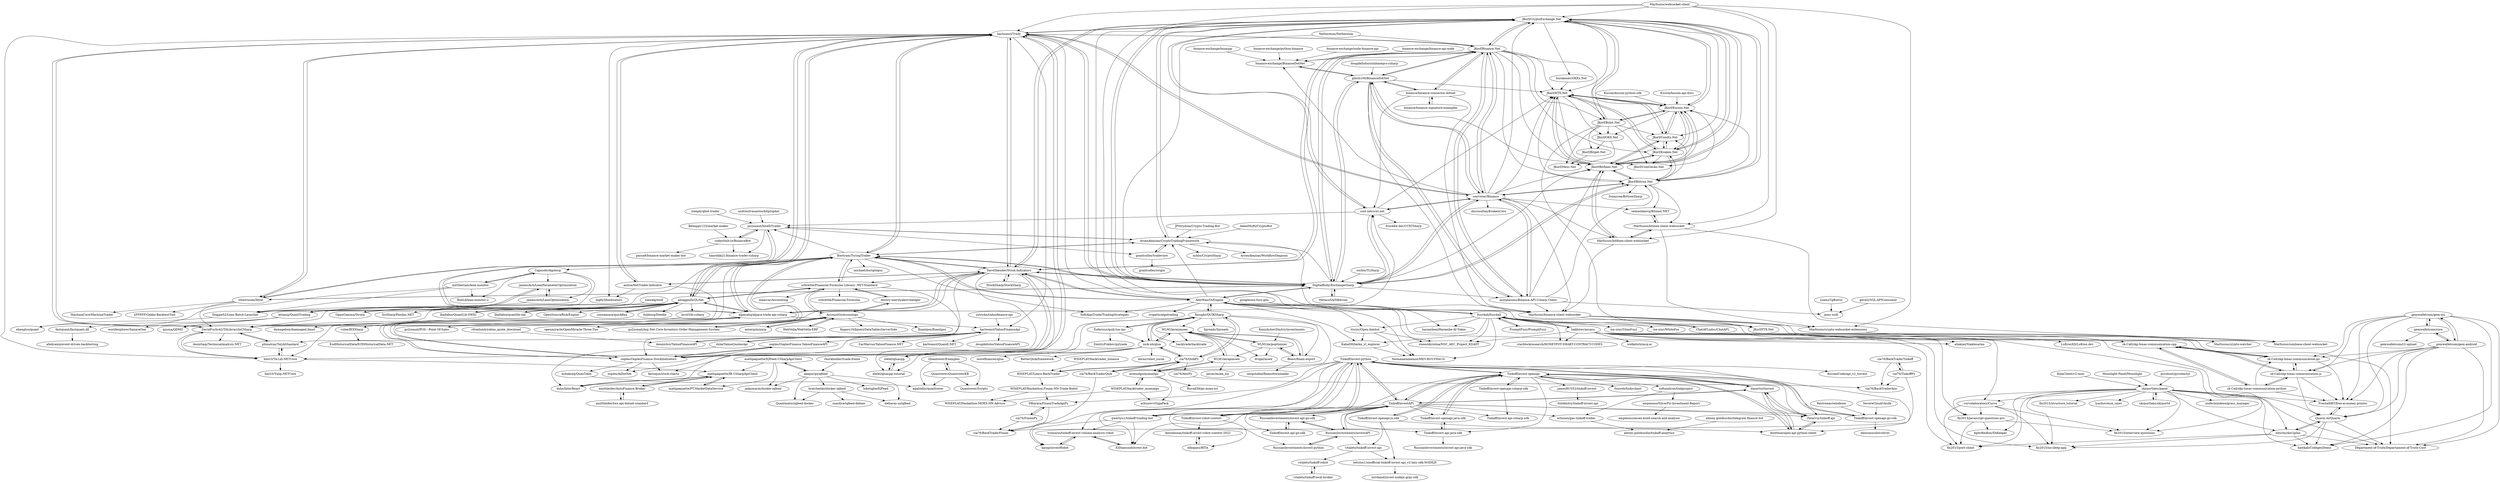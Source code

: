 digraph G {
"Marfusios/websocket-client" -> "JKorf/CryptoExchange.Net" ["e"=1]
"Marfusios/websocket-client" -> "Marfusios/bitfinex-client-websocket" ["e"=1]
"Marfusios/websocket-client" -> "Marfusios/bitmex-client-websocket" ["e"=1]
"Marfusios/websocket-client" -> "Marfusios/binance-client-websocket" ["e"=1]
"Marfusios/websocket-client" -> "karlwancl/Trady" ["e"=1]
"Marfusios/websocket-client" -> "Marfusios/crypto-websocket-extensions" ["e"=1]
"JKorf/Binance.Net" -> "JKorf/CryptoExchange.Net"
"JKorf/Binance.Net" -> "DaveSkender/Stock.Indicators"
"JKorf/Binance.Net" -> "binance/binance-connector-dotnet"
"JKorf/Binance.Net" -> "sonvister/Binance"
"JKorf/Binance.Net" -> "DigitalRuby/ExchangeSharp"
"JKorf/Binance.Net" -> "glitch100/BinanceDotNet"
"JKorf/Binance.Net" -> "JKorf/Bybit.Net"
"JKorf/Binance.Net" -> "morpheums/Binance.API.Csharp.Client"
"JKorf/Binance.Net" -> "JKorf/Kucoin.Net"
"JKorf/Binance.Net" -> "karlwancl/Trady"
"JKorf/Binance.Net" -> "JKorf/Bittrex.Net"
"JKorf/Binance.Net" -> "JKorf/Bitfinex.Net"
"JKorf/Binance.Net" -> "JKorf/HTX.Net"
"JKorf/Binance.Net" -> "JKorf/Kraken.Net"
"JKorf/Binance.Net" -> "binance-exchange/BinanceDotNet"
"Kucoin/kucoin-api-docs" -> "JKorf/Kucoin.Net" ["e"=1]
"JPStrydom/Crypto-Trading-Bot" -> "ArsenAbazian/CryptoTradingFramework" ["e"=1]
"morpheums/Binance.API.Csharp.Client" -> "sonvister/Binance"
"morpheums/Binance.API.Csharp.Client" -> "glitch100/BinanceDotNet"
"morpheums/Binance.API.Csharp.Client" -> "jems-io/di"
"morpheums/Binance.API.Csharp.Client" -> "JKorf/Bittrex.Net"
"morpheums/Binance.API.Csharp.Client" -> "Marfusios/binance-client-websocket"
"morpheums/Binance.API.Csharp.Client" -> "JKorf/Binance.Net"
"morpheums/Binance.API.Csharp.Client" -> "JKorf/Bitfinex.Net"
"srbrettle/Financial-Formulas-Library-.NET-Standard" -> "srbrettle/Financial-Formulas"
"srbrettle/Financial-Formulas-Library-.NET-Standard" -> "dmitry-merzlyakov/nledger"
"srbrettle/Financial-Formulas-Library-.NET-Standard" -> "AccountGo/accountgo"
"srbrettle/Financial-Formulas-Library-.NET-Standard" -> "fbertram/TuringTrader"
"srbrettle/Financial-Formulas-Library-.NET-Standard" -> "amaggiulli/QLNet"
"srbrettle/Financial-Formulas-Library-.NET-Standard" -> "ooples/OoplesFinance.StockIndicators"
"srbrettle/Financial-Formulas-Library-.NET-Standard" -> "inamvar/Accounting"
"binance-exchange/binacpp" -> "binance-exchange/BinanceDotNet" ["e"=1]
"binance-exchange/python-binance" -> "binance-exchange/BinanceDotNet" ["e"=1]
"alpacahq/alpaca-trade-api-csharp" -> "ooples/OoplesFinance.StockIndicators"
"alpacahq/alpaca-trade-api-csharp" -> "DavidFuchs42/TALibraryInCSharp"
"alpacahq/alpaca-trade-api-csharp" -> "DaveSkender/Stock.Indicators"
"alpacahq/alpaca-trade-api-csharp" -> "karlwancl/Trady"
"alpacahq/alpaca-trade-api-csharp" -> "karlwancl/YahooFinanceApi"
"alpacahq/alpaca-trade-api-csharp" -> "fbertram/TuringTrader"
"alpacahq/alpaca-trade-api-csharp" -> "vslee/IEXSharp"
"alpacahq/alpaca-trade-api-csharp" -> "ccxt-net/ccxt.net"
"alpacahq/alpaca-trade-api-csharp" -> "amaggiulli/QLNet"
"go2ismail/Asp.Net-Core-Inventory-Order-Management-System" -> "AccountGo/accountgo" ["e"=1]
"Quantower/Examples" -> "Quantower/QuantowerKB"
"Quantower/Examples" -> "agalindoc/quantower"
"Quantower/Examples" -> "Quantower/Scripts"
"dmitry-merzlyakov/nledger" -> "srbrettle/Financial-Formulas-Library-.NET-Standard"
"dmitry-merzlyakov/nledger" -> "AccountGo/accountgo"
"MetacoSA/NBitcoin" -> "DigitalRuby/ExchangeSharp" ["e"=1]
"binance-exchange/node-binance-api" -> "binance-exchange/BinanceDotNet" ["e"=1]
"amaggiulli/QLNet" -> "lballabio/QuantLib-SWIG" ["e"=1]
"amaggiulli/QLNet" -> "letianzj/QuantTrading"
"amaggiulli/QLNet" -> "karlwancl/Trady"
"amaggiulli/QLNet" -> "srbrettle/Financial-Formulas-Library-.NET-Standard"
"amaggiulli/QLNet" -> "fbertram/TuringTrader"
"amaggiulli/QLNet" -> "DavidFuchs42/TALibraryInCSharp"
"amaggiulli/QLNet" -> "lballabio/quantlib-old" ["e"=1]
"amaggiulli/QLNet" -> "krs43/ib-csharp"
"amaggiulli/QLNet" -> "OpenSourceRisk/Engine" ["e"=1]
"amaggiulli/QLNet" -> "connamara/quickfixn" ["e"=1]
"amaggiulli/QLNet" -> "alpacahq/alpaca-trade-api-csharp"
"amaggiulli/QLNet" -> "qusma/QDMS"
"amaggiulli/QLNet" -> "fslaborg/Deedle" ["e"=1]
"amaggiulli/QLNet" -> "OpenGamma/Strata" ["e"=1]
"amaggiulli/QLNet" -> "SciSharp/Pandas.NET" ["e"=1]
"grantcolley/tradeview" -> "ArsenAbazian/CryptoTradingFramework"
"grantcolley/tradeview" -> "grantcolley/origin"
"KonishchevDmitry/investments" -> "WLM1ke/poptimizer" ["e"=1]
"connamara/quickfixn" -> "amaggiulli/QLNet" ["e"=1]
"geral2/SQL-APIConsumer" -> "jems-io/di"
"Marfusios/binance-client-websocket" -> "Marfusios/crypto-websocket-extensions"
"Marfusios/binance-client-websocket" -> "Marfusios/crypto-watcher"
"Marfusios/binance-client-websocket" -> "Marfusios/coinbase-client-websocket"
"Marfusios/binance-client-websocket" -> "JKorf/FTX.Net"
"phmatray/TaLibStandard" -> "DavidFuchs42/TALibraryInCSharp"
"phmatray/TaLibStandard" -> "hmG3/TA-Lib.NETCore"
"andresilvasantos/bitprophet" -> "jazzonaut/IntelliTrader" ["e"=1]
"DigitalRuby/ExchangeSharp" -> "JKorf/CryptoExchange.Net"
"DigitalRuby/ExchangeSharp" -> "karlwancl/Trady"
"DigitalRuby/ExchangeSharp" -> "ccxt-net/ccxt.net"
"DigitalRuby/ExchangeSharp" -> "JKorf/Bittrex.Net"
"DigitalRuby/ExchangeSharp" -> "sonvister/Binance"
"DigitalRuby/ExchangeSharp" -> "JKorf/Binance.Net"
"DigitalRuby/ExchangeSharp" -> "sthewissen/Mynt"
"DigitalRuby/ExchangeSharp" -> "DaveSkender/Stock.Indicators"
"DigitalRuby/ExchangeSharp" -> "glitch100/BinanceDotNet"
"DigitalRuby/ExchangeSharp" -> "AlexWan/OsEngine"
"DigitalRuby/ExchangeSharp" -> "ArsenAbazian/CryptoTradingFramework"
"DigitalRuby/ExchangeSharp" -> "fbertram/TuringTrader"
"DigitalRuby/ExchangeSharp" -> "morpheums/Binance.API.Csharp.Client"
"DigitalRuby/ExchangeSharp" -> "JKorf/Bitfinex.Net"
"DigitalRuby/ExchangeSharp" -> "MetacoSA/NBitcoin" ["e"=1]
"mixerp/mixerp" -> "AccountGo/accountgo" ["e"=1]
"jameschch/LeanParameterOptimization" -> "jameschch/LeanOptimization"
"jameschch/LeanParameterOptimization" -> "Doggie52/Lean-Batch-Launcher"
"lballabio/quantlib-old" -> "amaggiulli/QLNet" ["e"=1]
"dougdellolio/coinbasepro-csharp" -> "glitch100/BinanceDotNet" ["e"=1]
"fbertram/TuringTrader" -> "DaveSkender/Stock.Indicators"
"fbertram/TuringTrader" -> "ArsenAbazian/CryptoTradingFramework"
"fbertram/TuringTrader" -> "karlwancl/Trady"
"fbertram/TuringTrader" -> "AlexWan/OsEngine"
"fbertram/TuringTrader" -> "ooples/OoplesFinance.StockIndicators"
"fbertram/TuringTrader" -> "Capnode/Algoloop"
"fbertram/TuringTrader" -> "alpacahq/alpaca-trade-api-csharp"
"fbertram/TuringTrader" -> "srbrettle/Financial-Formulas-Library-.NET-Standard"
"fbertram/TuringTrader" -> "jazzonaut/IntelliTrader"
"fbertram/TuringTrader" -> "amaggiulli/QLNet"
"fbertram/TuringTrader" -> "SoftAlgoTrade/TradingStrategies"
"fbertram/TuringTrader" -> "DigitalRuby/ExchangeSharp"
"fbertram/TuringTrader" -> "hmG3/TA-Lib.NETCore"
"fbertram/TuringTrader" -> "letianzj/QuantTrading"
"fbertram/TuringTrader" -> "michaelchu/optopsy" ["e"=1]
"jazzonaut/IntelliTrader" -> "codez0mb1e/BinanceBot"
"jazzonaut/IntelliTrader" -> "ArsenAbazian/CryptoTradingFramework"
"jazzonaut/IntelliTrader" -> "sthewissen/Mynt"
"jazzonaut/IntelliTrader" -> "grantcolley/tradeview"
"jazzonaut/IntelliTrader" -> "haardikk21/binance-trader-csharp"
"WLM1ke/aiomoex" -> "WLM1ke/apimoex"
"WLM1ke/aiomoex" -> "WLM1ke/poptimizer"
"WLM1ke/aiomoex" -> "hacktrade/hacktrade"
"WLM1ke/aiomoex" -> "dvigal/moex"
"WLM1ke/aiomoex" -> "nick-nh/qlua"
"WLM1ke/aiomoex" -> "ffeast/finam-export"
"glitch100/BinanceDotNet" -> "sonvister/Binance"
"glitch100/BinanceDotNet" -> "morpheums/Binance.API.Csharp.Client"
"glitch100/BinanceDotNet" -> "Marfusios/binance-client-websocket"
"glitch100/BinanceDotNet" -> "binance-exchange/BinanceDotNet"
"glitch100/BinanceDotNet" -> "binance/binance-connector-dotnet"
"glitch100/BinanceDotNet" -> "JKorf/Binance.Net"
"glitch100/BinanceDotNet" -> "JKorf/Bitfinex.Net"
"glitch100/BinanceDotNet" -> "DigitalRuby/ExchangeSharp"
"glitch100/BinanceDotNet" -> "JKorf/HTX.Net"
"codez0mb1e/BinanceBot" -> "passa9/binance-market-maker-bot"
"codez0mb1e/BinanceBot" -> "jazzonaut/IntelliTrader"
"codez0mb1e/BinanceBot" -> "haardikk21/binance-trader-csharp"
"JKorf/Bitfinex.Net" -> "JKorf/HTX.Net"
"JKorf/Bitfinex.Net" -> "JKorf/Bittrex.Net"
"JKorf/Bitfinex.Net" -> "JKorf/CoinEx.Net"
"JKorf/Bitfinex.Net" -> "JKorf/Kraken.Net"
"JKorf/Bitfinex.Net" -> "Marfusios/bitfinex-client-websocket"
"JKorf/Bitfinex.Net" -> "JKorf/Kucoin.Net"
"JKorf/Bitfinex.Net" -> "JKorf/CryptoExchange.Net"
"sthewissen/Mynt" -> "jazzonaut/IntelliTrader"
"sthewissen/Mynt" -> "MachinaCore/MachinaTrader"
"sthewissen/Mynt" -> "karlwancl/Trady"
"sthewissen/Mynt" -> "DigitalRuby/ExchangeSharp"
"sthewissen/Mynt" -> "DavidFuchs42/TALibraryInCSharp"
"sthewissen/Mynt" -> "xFFFFF/Gekko-BacktestTool" ["e"=1]
"Quantower/QuantowerKB" -> "Quantower/Examples"
"Quantower/QuantowerKB" -> "agalindoc/quantower"
"Quantower/QuantowerKB" -> "Quantower/Scripts"
"binance-exchange/binance-api-node" -> "binance-exchange/BinanceDotNet" ["e"=1]
"WLM1ke/poptimizer" -> "WLM1ke/aiomoex"
"WLM1ke/poptimizer" -> "dvigal/moex"
"WLM1ke/poptimizer" -> "ffeast/finam-export"
"WLM1ke/poptimizer" -> "WLM1ke/apimoex"
"mathpaquette/IQFeed.CSharpApiClient" -> "akapur/pyiqfeed"
"mathpaquette/IQFeed.CSharpApiClient" -> "mathpaquette/PT.MarketDataService"
"mathpaquette/IQFeed.CSharpApiClient" -> "mathpaquette/IB.CSharpApiClient"
"mathpaquette/IQFeed.CSharpApiClient" -> "jaikumarm/docker-iqfeed"
"Doggie52/Lean-Batch-Launcher" -> "ebengtso/quant"
"Doggie52/Lean-Batch-Launcher" -> "jameschch/LeanParameterOptimization"
"mathpaquette/IB.CSharpApiClient" -> "mathpaquette/PT.MarketDataService"
"mathpaquette/IB.CSharpApiClient" -> "dshe/InterReact"
"mathpaquette/IB.CSharpApiClient" -> "amittleider/AutoFinance.Broker"
"JKorf/Bittrex.Net" -> "JKorf/Bitfinex.Net"
"JKorf/Bittrex.Net" -> "JKorf/HTX.Net"
"JKorf/Bittrex.Net" -> "JKorf/CoinEx.Net"
"JKorf/Bittrex.Net" -> "JKorf/Kraken.Net"
"JKorf/Bittrex.Net" -> "Domysee/BittrexSharp"
"JKorf/Bittrex.Net" -> "semashkinvg/Bitmex.NET"
"JKorf/Bittrex.Net" -> "JKorf/Kucoin.Net"
"JKorf/Bittrex.Net" -> "JKorf/CryptoExchange.Net"
"JKorf/Bittrex.Net" -> "Marfusios/bitmex-client-websocket"
"JKorf/Bittrex.Net" -> "sonvister/Binance"
"JKorf/Bittrex.Net" -> "DigitalRuby/ExchangeSharp"
"mathpaquette/PT.MarketDataService" -> "mathpaquette/IB.CSharpApiClient"
"Enfernuz/quik-lua-rpc" -> "finsight/QUIKSharp"
"Enfernuz/quik-lua-rpc" -> "nick-nh/qlua"
"Enfernuz/quik-lua-rpc" -> "DmitryPukhov/pytrade"
"JKorf/CryptoExchange.Net" -> "JKorf/Binance.Net"
"JKorf/CryptoExchange.Net" -> "JKorf/Kucoin.Net"
"JKorf/CryptoExchange.Net" -> "JKorf/Kraken.Net"
"JKorf/CryptoExchange.Net" -> "JKorf/Bitfinex.Net"
"JKorf/CryptoExchange.Net" -> "JKorf/Bybit.Net"
"JKorf/CryptoExchange.Net" -> "JKorf/HTX.Net"
"JKorf/CryptoExchange.Net" -> "DigitalRuby/ExchangeSharp"
"JKorf/CryptoExchange.Net" -> "JKorf/CoinEx.Net"
"JKorf/CryptoExchange.Net" -> "ccxt-net/ccxt.net"
"JKorf/CryptoExchange.Net" -> "JKorf/Bittrex.Net"
"JKorf/CryptoExchange.Net" -> "DaveSkender/Stock.Indicators"
"JKorf/CryptoExchange.Net" -> "ArsenAbazian/CryptoTradingFramework"
"JKorf/CryptoExchange.Net" -> "burakoner/OKEx.Net"
"JKorf/CryptoExchange.Net" -> "JKorf/FTX.Net"
"JKorf/CryptoExchange.Net" -> "karlwancl/Trady"
"sonvister/Binance" -> "glitch100/BinanceDotNet"
"sonvister/Binance" -> "morpheums/Binance.API.Csharp.Client"
"sonvister/Binance" -> "JKorf/Bittrex.Net"
"sonvister/Binance" -> "DigitalRuby/ExchangeSharp"
"sonvister/Binance" -> "JKorf/Binance.Net"
"sonvister/Binance" -> "Marfusios/binance-client-websocket"
"sonvister/Binance" -> "ccxt-net/ccxt.net"
"sonvister/Binance" -> "discosultan/KrakenCore"
"sonvister/Binance" -> "karlwancl/Trady"
"sonvister/Binance" -> "Marfusios/bitfinex-client-websocket"
"sonvister/Binance" -> "semashkinvg/Bitmex.NET"
"sonvister/Binance" -> "JKorf/CryptoExchange.Net"
"sonvister/Binance" -> "binance-exchange/BinanceDotNet"
"sonvister/Binance" -> "JKorf/Bitfinex.Net"
"sonvister/Binance" -> "JKorf/HTX.Net"
"SevereCloud/vksdk" -> "Tinkoff/invest-openapi-go-sdk" ["e"=1]
"JKorf/CoinEx.Net" -> "JKorf/HTX.Net"
"JKorf/CoinEx.Net" -> "JKorf/Kucoin.Net"
"JKorf/CoinEx.Net" -> "JKorf/Bitfinex.Net"
"JKorf/CoinEx.Net" -> "JKorf/Kraken.Net"
"JKorf/HTX.Net" -> "JKorf/CoinEx.Net"
"JKorf/HTX.Net" -> "JKorf/Bitfinex.Net"
"JKorf/HTX.Net" -> "JKorf/Kucoin.Net"
"JKorf/HTX.Net" -> "JKorf/Kraken.Net"
"JKorf/HTX.Net" -> "JKorf/CoinGecko.Net"
"JKorf/HTX.Net" -> "JKorf/OKX.Net"
"JKorf/Kucoin.Net" -> "JKorf/CoinEx.Net"
"JKorf/Kucoin.Net" -> "JKorf/HTX.Net"
"JKorf/Kucoin.Net" -> "JKorf/Kraken.Net"
"JKorf/Kucoin.Net" -> "JKorf/Bitfinex.Net"
"JKorf/Kucoin.Net" -> "JKorf/Bybit.Net"
"JKorf/Kucoin.Net" -> "JKorf/CryptoExchange.Net"
"JKorf/Kucoin.Net" -> "JKorf/CoinGecko.Net"
"JKorf/Kucoin.Net" -> "JKorf/OKX.Net"
"Capnode/Algoloop" -> "mirthestam/lean-monitor"
"Capnode/Algoloop" -> "BobLd/lean-monitor-2"
"Capnode/Algoloop" -> "Doggie52/Lean-Batch-Launcher"
"Capnode/Algoloop" -> "jameschch/LeanOptimization"
"Capnode/Algoloop" -> "jameschch/LeanParameterOptimization"
"Marfusios/bitfinex-client-websocket" -> "JKorf/Bitfinex.Net"
"Marfusios/bitfinex-client-websocket" -> "Marfusios/bitmex-client-websocket"
"Marfusios/bitfinex-client-websocket" -> "Marfusios/binance-client-websocket"
"krs43/ib-csharp" -> "damageboy/daemaged.ibnet"
"ccxt-net/ccxt.net" -> "Stock84-dev/CCXTSharp"
"ccxt-net/ccxt.net" -> "JKorf/CryptoExchange.Net"
"ccxt-net/ccxt.net" -> "DigitalRuby/ExchangeSharp"
"ccxt-net/ccxt.net" -> "jazzonaut/IntelliTrader"
"ccxt-net/ccxt.net" -> "JKorf/HTX.Net"
"ccxt-net/ccxt.net" -> "sonvister/Binance"
"dshe/InterReact" -> "mathpaquette/IB.CSharpApiClient"
"binance-exchange/BinanceDotNet" -> "glitch100/BinanceDotNet"
"Marfusios/crypto-websocket-extensions" -> "Marfusios/crypto-watcher"
"Marfusios/crypto-websocket-extensions" -> "Marfusios/coinbase-client-websocket"
"Marfusios/bitmex-client-websocket" -> "semashkinvg/Bitmex.NET"
"Marfusios/bitmex-client-websocket" -> "Marfusios/coinbase-client-websocket"
"Marfusios/bitmex-client-websocket" -> "Marfusios/crypto-websocket-extensions"
"Marfusios/bitmex-client-websocket" -> "Marfusios/bitfinex-client-websocket"
"semashkinvg/Bitmex.NET" -> "Marfusios/bitmex-client-websocket"
"amittleider/tws-api-dotnet-standard" -> "amittleider/AutoFinance.Broker"
"StockSharp/StockSharp" -> "DaveSkender/Stock.Indicators" ["e"=1]
"Tinkoff/invest-openapi-go-sdk" -> "Tinkoff/invest-openapi"
"Tinkoff/invest-openapi-go-sdk" -> "denismosolov/oliver"
"DaveSkender/Stock.Indicators" -> "karlwancl/Trady"
"DaveSkender/Stock.Indicators" -> "ooples/OoplesFinance.StockIndicators"
"DaveSkender/Stock.Indicators" -> "fbertram/TuringTrader"
"DaveSkender/Stock.Indicators" -> "facioquo/stock-charts"
"DaveSkender/Stock.Indicators" -> "JKorf/Binance.Net"
"DaveSkender/Stock.Indicators" -> "JKorf/CryptoExchange.Net"
"DaveSkender/Stock.Indicators" -> "anilca/NetTrader.Indicator"
"DaveSkender/Stock.Indicators" -> "alpacahq/alpaca-trade-api-csharp"
"DaveSkender/Stock.Indicators" -> "DigitalRuby/ExchangeSharp"
"DaveSkender/Stock.Indicators" -> "hmG3/TA-Lib.NETCore"
"DaveSkender/Stock.Indicators" -> "StockSharp/StockSharp" ["e"=1]
"DaveSkender/Stock.Indicators" -> "DavidFuchs42/TALibraryInCSharp"
"DaveSkender/Stock.Indicators" -> "AlexWan/OsEngine"
"DaveSkender/Stock.Indicators" -> "phmatray/TaLibStandard"
"DaveSkender/Stock.Indicators" -> "srbrettle/Financial-Formulas-Library-.NET-Standard"
"sstrickx/yahoofinance-api" -> "karlwancl/YahooFinanceApi" ["e"=1]
"OpenGamma/Strata" -> "amaggiulli/QLNet" ["e"=1]
"AccountGo/accountgo" -> "dmitry-merzlyakov/nledger"
"AccountGo/accountgo" -> "srbrettle/Financial-Formulas-Library-.NET-Standard"
"AccountGo/accountgo" -> "WebVella/WebVella-ERP" ["e"=1]
"AccountGo/accountgo" -> "go2ismail/Asp.Net-Core-Inventory-Order-Management-System" ["e"=1]
"AccountGo/accountgo" -> "mixerp/mixerp" ["e"=1]
"AccountGo/accountgo" -> "fingers10/JqueryDataTablesServerSide" ["e"=1]
"AccountGo/accountgo" -> "fluentpos/fluentpos" ["e"=1]
"AccountGo/accountgo" -> "go2ismail/POS---Point-Of-Sales" ["e"=1]
"AccountGo/accountgo" -> "openmiracle/OpenMiracle-Three-Tier"
"alexey-goloburdin/telegram-finance-bot" -> "alexey-goloburdin/tinkoff-analytics" ["e"=1]
"empenoso/SilverFir-Investment-Report" -> "empenoso/moex-bond-search-and-analysis"
"hmG3/TA-Lib.NETCore" -> "phmatray/TaLibStandard"
"hmG3/TA-Lib.NETCore" -> "DavidFuchs42/TALibraryInCSharp"
"hmG3/TA-Lib.NETCore" -> "hmG3/Tulip.NETCore"
"hmG3/TA-Lib.NETCore" -> "mathpaquette/IB.CSharpApiClient"
"erhosen/gas-tinkoff-trades" -> "alexey-goloburdin/tinkoff-analytics"
"Tinkoff/invest-openapi" -> "daxartio/tinvest"
"Tinkoff/invest-openapi" -> "Tinkoff/investAPI"
"Tinkoff/invest-openapi" -> "Awethon/open-api-python-client"
"Tinkoff/invest-openapi" -> "Tinkoff/invest-openapi-java-sdk"
"Tinkoff/invest-openapi" -> "Tinkoff/invest-openapi-csharp-sdk"
"Tinkoff/invest-openapi" -> "Tinkoff/invest-openapi-go-sdk"
"Tinkoff/invest-openapi" -> "Tinkoff/invest-openapi-js-sdk"
"Tinkoff/invest-openapi" -> "Fatal1ty/tinkoff-api"
"Tinkoff/invest-openapi" -> "Tinkoff/invest-robot-contest"
"Tinkoff/invest-openapi" -> "Tinkoff/invest-python"
"Tinkoff/invest-openapi" -> "jamesRUS52/tinkoff-invest"
"Tinkoff/invest-openapi" -> "foxweb/tinkyclient"
"Tinkoff/invest-openapi" -> "softandiron/tinkproject"
"Tinkoff/invest-openapi" -> "Tinkoff/invest-api-java-sdk"
"Awethon/open-api-python-client" -> "Fatal1ty/tinkoff-api"
"Awethon/open-api-python-client" -> "daxartio/tinvest"
"Awethon/open-api-python-client" -> "Tinkoff/invest-openapi"
"Tinkoff/invest-openapi-js-sdk" -> "Tinkoff/invest-openapi"
"Tinkoff/invest-openapi-js-sdk" -> "vitalets/tinkoff-invest-api"
"Tinkoff/invest-openapi-js-sdk" -> "betslus1/unofficial-tinkoff-invest-api_v2-lazy-sdk-NODEJS"
"Tinkoff/invest-openapi-js-sdk" -> "Awethon/open-api-python-client"
"daxartio/tinvest" -> "Awethon/open-api-python-client"
"daxartio/tinvest" -> "Fatal1ty/tinkoff-api"
"daxartio/tinvest" -> "Tinkoff/invest-openapi"
"daxartio/tinvest" -> "Tinkoff/invest-python"
"daxartio/tinvest" -> "Tinkoff/investAPI"
"amittleider/AutoFinance.Broker" -> "amittleider/tws-api-dotnet-standard"
"amittleider/AutoFinance.Broker" -> "mathpaquette/IB.CSharpApiClient"
"binance/binance-signature-examples" -> "binance/binance-connector-dotnet" ["e"=1]
"slawekj/wolf" -> "letianzj/QuantTrading" ["e"=1]
"Tinkoff/invest-openapi-java-sdk" -> "Tinkoff/invest-api-java-sdk"
"Tinkoff/invest-openapi-java-sdk" -> "Tinkoff/invest-openapi"
"Tinkoff/invest-openapi-csharp-sdk" -> "Tinkoff/invest-openapi"
"Tinkoff/invest-openapi-csharp-sdk" -> "Tinkoff/invest-api-csharp-sdk"
"Kucoin/kucoin-python-sdk" -> "JKorf/Kucoin.Net" ["e"=1]
"vslee/IEXSharp" -> "EodHistoricalData/EODHistoricalData.NET"
"Fatal1ty/tinkoff-api" -> "Awethon/open-api-python-client"
"Fatal1ty/tinkoff-api" -> "daxartio/tinvest"
"finsight/QUIKSharp" -> "nick-nh/qlua"
"finsight/QUIKSharp" -> "Enfernuz/quik-lua-rpc"
"finsight/QUIKSharp" -> "cia76/QuikPy"
"finsight/QUIKSharp" -> "hacktrade/hacktrade"
"finsight/QUIKSharp" -> "WLM1ke/aiomoex"
"finsight/QUIKSharp" -> "AlexWan/OsEngine"
"finsight/QUIKSharp" -> "cia76/BackTraderQuik"
"finsight/QUIKSharp" -> "elelel/qluacpp"
"finsight/QUIKSharp" -> "elelel/qluacpp-tutorial"
"finsight/QUIKSharp" -> "Spreads/Spreads" ["e"=1]
"finsight/QUIKSharp" -> "ffeast/finam-export"
"WLM1ke/apimoex" -> "WLM1ke/aiomoex"
"WLM1ke/apimoex" -> "pecec/moex_iss"
"WLM1ke/apimoex" -> "moexalgo/moexalgo"
"letianzj/QuantTrading" -> "fastquant/fastquant.dll"
"letianzj/QuantTrading" -> "qusma/QDMS"
"letianzj/QuantTrading" -> "worldexplorer/SquareOne"
"JKorf/Kraken.Net" -> "JKorf/Bitfinex.Net"
"JKorf/Kraken.Net" -> "JKorf/HTX.Net"
"JKorf/Kraken.Net" -> "JKorf/CoinEx.Net"
"JKorf/Kraken.Net" -> "JKorf/Kucoin.Net"
"JKorf/Kraken.Net" -> "JKorf/Bittrex.Net"
"JKorf/Kraken.Net" -> "JKorf/CoinGecko.Net"
"JKorf/Kraken.Net" -> "JKorf/CryptoExchange.Net"
"burakoner/OKEx.Net" -> "JKorf/HTX.Net"
"dshe/YahooQuotesApi" -> "karlwancl/YahooFinanceApi"
"dshe/YahooQuotesApi" -> "dshe/InterReact"
"bratchenko/docker-iqfeed" -> "Quantmatic/iqfeed-docker"
"bratchenko/docker-iqfeed" -> "macdice/iqfeed-debian"
"bratchenko/docker-iqfeed" -> "deltaray-io/iqfeed"
"jamesRUS52/tinkoff-invest" -> "dzhdmitry/tinkoff-invest-api"
"xsami/TgBotGo" -> "jems-io/di"
"WebVella/WebVella-ERP" -> "AccountGo/accountgo" ["e"=1]
"softandiron/tinkproject" -> "erhosen/gas-tinkoff-trades"
"softandiron/tinkproject" -> "empenoso/SilverFir-Investment-Report"
"cia76/QuikPy" -> "cia76/BackTraderQuik"
"cia76/QuikPy" -> "finsight/QUIKSharp"
"cia76/QuikPy" -> "WISEPLAT/Learn-BackTrader"
"cia76/QuikPy" -> "nick-nh/qlua"
"cia76/QuikPy" -> "moexalgo/moexalgo"
"cia76/QuikPy" -> "cia76/AlorPy"
"cia76/BackTraderQuik" -> "cia76/QuikPy"
"cia76/BackTraderQuik" -> "cia76/BackTraderFinam"
"mihakralj/QuanTAlib" -> "agalindoc/quantower"
"sochix/TLSharp" -> "DigitalRuby/ExchangeSharp" ["e"=1]
"binance/binance-connector-dotnet" -> "JKorf/Binance.Net"
"binance/binance-connector-dotnet" -> "glitch100/BinanceDotNet"
"binance/binance-connector-dotnet" -> "Marfusios/binance-client-websocket"
"binance/binance-connector-dotnet" -> "ccxt-net/ccxt.net"
"binance/binance-connector-dotnet" -> "binance/binance-signature-examples" ["e"=1]
"Tinkoff/investAPI" -> "Tinkoff/invest-python"
"Tinkoff/investAPI" -> "Tinkoff/invest-openapi"
"Tinkoff/investAPI" -> "Tinkoff/invest-api-java-sdk"
"Tinkoff/investAPI" -> "RussianInvestments/investAPI"
"Tinkoff/investAPI" -> "Tinkoff/invest-robot-contest"
"Tinkoff/investAPI" -> "Tinkoff/invest-api-csharp-sdk"
"Tinkoff/investAPI" -> "Tinkoff/invest-api-go-sdk"
"Tinkoff/investAPI" -> "daxartio/tinvest"
"Tinkoff/investAPI" -> "Tinkoff/invest-openapi-java-sdk"
"Tinkoff/investAPI" -> "Fatal1ty/tinkoff-api"
"Tinkoff/investAPI" -> "EIDiamond/invest-bot"
"Tinkoff/investAPI" -> "RussianInvestments/invest-api-go-sdk"
"Tinkoff/investAPI" -> "qwertyo1/tinkoff-trading-bot"
"Tinkoff/investAPI" -> "Tinkoff/invest-openapi-go-sdk"
"Tinkoff/investAPI" -> "erhosen/gas-tinkoff-trades"
"ooples/OoplesFinance.StockIndicators" -> "DaveSkender/Stock.Indicators"
"ooples/OoplesFinance.StockIndicators" -> "ooples/OoplesFinance.YahooFinanceAPI"
"ooples/OoplesFinance.StockIndicators" -> "ooples/AiDotNet"
"ooples/OoplesFinance.StockIndicators" -> "alpacahq/alpaca-trade-api-csharp"
"ooples/OoplesFinance.StockIndicators" -> "fbertram/TuringTrader"
"ooples/OoplesFinance.StockIndicators" -> "karlwancl/Trady"
"ooples/OoplesFinance.StockIndicators" -> "mihakralj/QuanTAlib"
"ooples/OoplesFinance.StockIndicators" -> "facioquo/stock-charts"
"Nethereum/Nethereum" -> "DigitalRuby/ExchangeSharp" ["e"=1]
"Nethereum/Nethereum" -> "JKorf/Binance.Net" ["e"=1]
"Tinkoff/invest-robot-contest" -> "elkopass/BITA"
"Tinkoff/invest-robot-contest" -> "Tinkoff/investAPI"
"Tinkoff/invest-robot-contest" -> "Antonboom/tinkoff-invest-robot-contest-2022"
"Tinkoff/invest-robot-contest" -> "Tinkoff/invest-python"
"lballabio/QuantLib-SWIG" -> "amaggiulli/QLNet" ["e"=1]
"Tinkoff/invest-python" -> "Tinkoff/investAPI"
"Tinkoff/invest-python" -> "qwertyo1/tinkoff-trading-bot"
"Tinkoff/invest-python" -> "daxartio/tinvest"
"Tinkoff/invest-python" -> "RussianInvestments/invest-python"
"Tinkoff/invest-python" -> "Tinkoff/invest-robot-contest"
"Tinkoff/invest-python" -> "DBoyara/FinamTradeApiPy"
"Tinkoff/invest-python" -> "Fatal1ty/tinkoff-api"
"Tinkoff/invest-python" -> "AzzraelCode/api_v2_tinvest"
"Tinkoff/invest-python" -> "EIDiamond/invest-bot"
"Tinkoff/invest-python" -> "karpp/investRobot"
"Tinkoff/invest-python" -> "moexalgo/moexalgo"
"Tinkoff/invest-python" -> "Tinkoff/invest-openapi"
"Tinkoff/invest-python" -> "tromario/tinkoff-invest-volume-analysis-robot"
"Tinkoff/invest-python" -> "Awethon/open-api-python-client"
"JKorf/Bybit.Net" -> "JKorf/Kucoin.Net"
"JKorf/Bybit.Net" -> "JKorf/Bitget.Net"
"JKorf/Bybit.Net" -> "JKorf/OKX.Net"
"JKorf/Bybit.Net" -> "JKorf/CryptoExchange.Net"
"JKorf/Bybit.Net" -> "JKorf/CoinEx.Net"
"JKorf/Bybit.Net" -> "JKorf/FTX.Net"
"JKorf/Bybit.Net" -> "JKorf/HTX.Net"
"JKorf/Bybit.Net" -> "JKorf/Mexc.Net"
"JKorf/Bybit.Net" -> "JKorf/CoinGecko.Net"
"vitalets/tinkoff-robot" -> "vitalets/tinkoff-local-broker"
"Tinkoff/invest-api-java-sdk" -> "RussianInvestments/invest-api-java-sdk"
"Tinkoff/invest-api-java-sdk" -> "Tinkoff/invest-openapi-java-sdk"
"cia76/AlorPy" -> "cia76/BackTraderAlor"
"karpp/investRobot" -> "tromario/tinkoff-invest-volume-analysis-robot"
"EIDiamond/invest-bot" -> "tromario/tinkoff-invest-volume-analysis-robot"
"vitalets/tinkoff-invest-api" -> "vitalets/tinkoff-robot"
"vitalets/tinkoff-invest-api" -> "betslus1/unofficial-tinkoff-invest-api_v2-lazy-sdk-NODEJS"
"qwertyo1/tinkoff-trading-bot" -> "karpp/investRobot"
"qwertyo1/tinkoff-trading-bot" -> "tromario/tinkoff-invest-volume-analysis-robot"
"qwertyo1/tinkoff-trading-bot" -> "Tinkoff/invest-python"
"qwertyo1/tinkoff-trading-bot" -> "EIDiamond/invest-bot"
"elkopass/BITA" -> "Antonboom/tinkoff-invest-robot-contest-2022"
"Antonboom/tinkoff-invest-robot-contest-2022" -> "elkopass/BITA"
"WISEPLAT/Learn-BackTrader" -> "cia76/QuikPy"
"WISEPLAT/Learn-BackTrader" -> "WISEPLAT/Hackathon-Finam-NN-Trade-Robot"
"Tinkoff/invest-api-go-sdk" -> "RussianInvestments/invest-api-go-sdk"
"tromario/tinkoff-invest-volume-analysis-robot" -> "karpp/investRobot"
"tromario/tinkoff-invest-volume-analysis-robot" -> "EIDiamond/invest-bot"
"fastquant/fastquant.dll" -> "afedyanin/event-driven-backtesting"
"vitalets/tinkoff-local-broker" -> "vitalets/tinkoff-robot"
"betslus1/unofficial-tinkoff-invest-api_v2-lazy-sdk-NODEJS" -> "mtvkand/invest-nodejs-grpc-sdk"
"KabaDH/belks_yt_explorer" -> "Neonanatamemos/MEV-BOT-FRAUD"
"akapur/pyiqfeed" -> "bratchenko/docker-iqfeed"
"akapur/pyiqfeed" -> "mathpaquette/IQFeed.CSharpApiClient"
"akapur/pyiqfeed" -> "deltaray-io/iqfeed"
"akapur/pyiqfeed" -> "luketighe/IQFeed"
"akapur/pyiqfeed" -> "jaikumarm/docker-iqfeed"
"akapur/pyiqfeed" -> "Quantmatic/iqfeed-docker"
"DavidFuchs42/TALibraryInCSharp" -> "phmatray/TaLibStandard"
"DavidFuchs42/TALibraryInCSharp" -> "hmG3/TA-Lib.NETCore"
"DavidFuchs42/TALibraryInCSharp" -> "karlwancl/Trady"
"DavidFuchs42/TALibraryInCSharp" -> "AminSaqi/TechnicalAnalysis.NET"
"DBoyara/FinamTradeApiPy" -> "cia76/FinamPy"
"DBoyara/FinamTradeApiPy" -> "cia76/BackTraderFinam"
"ooples/OoplesFinance.YahooFinanceAPI" -> "ooples/AiDotNet"
"ooples/OoplesFinance.YahooFinanceAPI" -> "ooples/OoplesFinance.StockIndicators"
"HolaClient/v2-mini" -> "skyportlabs/panel" ["e"=1]
"Moonlight-Panel/Moonlight" -> "skyportlabs/panel" ["e"=1]
"ChatAFLndss/ChatAFL" -> "fuzz4all/fuzz4all" ["e"=1]
"WISEPLAT/backtrader_binance" -> "WISEPLAT/Learn-BackTrader" ["e"=1]
"rburkholder/trade-frame" -> "akapur/pyiqfeed" ["e"=1]
"WISEPLAT/Hackathon-Finam-NN-Trade-Robot" -> "WISEPLAT/Hackathon-MOEX-NN-Advisor"
"WISEPLAT/Hackathon-Finam-NN-Trade-Robot" -> "DBoyara/FinamTradeApiPy"
"anilca/NetTrader.Indicator" -> "mgfx/libindicators"
"anilca/NetTrader.Indicator" -> "DaveSkender/Stock.Indicators"
"anilca/NetTrader.Indicator" -> "karlwancl/Trady"
"anilca/NetTrader.Indicator" -> "DavidFuchs42/TALibraryInCSharp"
"RussianInvestments/investAPI" -> "RussianInvestments/invest-python"
"RussianInvestments/investAPI" -> "RussianInvestments/invest-api-go-sdk"
"RussianInvestments/investAPI" -> "Tinkoff/investAPI"
"RussianInvestments/investAPI" -> "vitalets/tinkoff-invest-api"
"RussianInvestments/invest-python" -> "RussianInvestments/investAPI"
"gemwalletcom/core" -> "gemwalletcom/gem-ios"
"gemwalletcom/core" -> "gemwalletcom/gem-android"
"gemwalletcom/core" -> "gemwalletcom/r2-upload"
"bakhirev/assayo" -> "starblockresearch/HONEYPOT-SMART-CONTRACT-CODES"
"bakhirev/assayo" -> "aliakseyNiaklesa/me"
"bakhirev/assayo" -> "fuzz4all/fuzz4all"
"bakhirev/assayo" -> "sheeshkrishna/NSC_AEC_Project_KDAIIT"
"bakhirev/assayo" -> "zk-Call/zkp-hmac-communication-cpp"
"bakhirev/assayo" -> "LuKresXD/LuKres.dev"
"bakhirev/assayo" -> "nburmi/doc2plan"
"bakhirev/assayo" -> "wolketich/mcq-ai"
"bakhirev/assayo" -> "zk-Call/zkp-hmac-communication-go"
"bakhirev/assayo" -> "fix2015/port-client"
"bakhirev/assayo" -> "fix2015/javascript-questions-pro"
"bakhirev/assayo" -> "fix2015/interview-questions"
"bakhirev/assayo" -> "fix2015/no-sleep-app"
"bakhirev/assayo" -> "curvelaboratory/Curve"
"bakhirev/assayo" -> "Department-of-Truth/Departament-of-Truth-Core"
"JKorf/OKX.Net" -> "JKorf/Bitget.Net"
"JKorf/OKX.Net" -> "JKorf/Mexc.Net"
"cia76/FinamPy" -> "DBoyara/FinamTradeApiPy"
"cia76/FinamPy" -> "cia76/BackTraderFinam"
"RussianInvestments/invest-api-go-sdk" -> "Tinkoff/invest-api-go-sdk"
"RussianInvestments/invest-api-go-sdk" -> "RussianInvestments/investAPI"
"cia76/BackTraderTinkoff" -> "cia76/TinkoffPy"
"cia76/BackTraderTinkoff" -> "cia76/BackTraderAlor"
"cia76/TinkoffPy" -> "cia76/BackTraderTinkoff"
"cia76/TinkoffPy" -> "cia76/BackTraderFinam"
"cia76/TinkoffPy" -> "cia76/BackTraderAlor"
"JKorf/Bitget.Net" -> "JKorf/Mexc.Net"
"pyrohost/pyrodactyl" -> "skyportlabs/panel" ["e"=1]
"zk-Call/zkp-hmac-communication-python" -> "zk-Call/zkp-hmac-communication-cpp"
"zk-Call/zkp-hmac-communication-python" -> "zk-Call/zkp-hmac-communication-js"
"zk-Call/zkp-hmac-communication-python" -> "zk-Call/zkp-hmac-communication-go"
"zk-Call/zkp-hmac-communication-python" -> "FractalXBT/free-ai-money-printer"
"PromptFuzz/PromptFuzz" -> "fuzz4all/fuzz4all" ["e"=1]
"fuzz4all/fuzz4all" -> "sheeshkrishna/NSC_AEC_Project_KDAIIT"
"fuzz4all/fuzz4all" -> "aliakseyNiaklesa/me"
"fuzz4all/fuzz4all" -> "starblockresearch/HONEYPOT-SMART-CONTRACT-CODES"
"fuzz4all/fuzz4all" -> "bakhirev/assayo"
"fuzz4all/fuzz4all" -> "Neonanatamemos/MEV-BOT-FRAUD"
"fuzz4all/fuzz4all" -> "KabaDH/belks_yt_explorer"
"fuzz4all/fuzz4all" -> "ttwizz/Open-Aimbot"
"fuzz4all/fuzz4all" -> "ise-uiuc/TitanFuzz" ["e"=1]
"fuzz4all/fuzz4all" -> "ChatAFLndss/ChatAFL" ["e"=1]
"fuzz4all/fuzz4all" -> "PromptFuzz/PromptFuzz" ["e"=1]
"fuzz4all/fuzz4all" -> "harambeai/Harambe-AI-Token" ["e"=1]
"fuzz4all/fuzz4all" -> "AlexWan/OsEngine"
"fuzz4all/fuzz4all" -> "ise-uiuc/WhiteFox" ["e"=1]
"AdeelMufti/CryptoBot" -> "ArsenAbazian/CryptoTradingFramework" ["e"=1]
"Behappy123/market-maker" -> "codez0mb1e/BinanceBot" ["e"=1]
"google/oss-fuzz-gen" -> "fuzz4all/fuzz4all" ["e"=1]
"karlwancl/Trady" -> "DaveSkender/Stock.Indicators"
"karlwancl/Trady" -> "DavidFuchs42/TALibraryInCSharp"
"karlwancl/Trady" -> "DigitalRuby/ExchangeSharp"
"karlwancl/Trady" -> "mgfx/libindicators"
"karlwancl/Trady" -> "sthewissen/Mynt"
"karlwancl/Trady" -> "fbertram/TuringTrader"
"karlwancl/Trady" -> "anilca/NetTrader.Indicator"
"karlwancl/Trady" -> "ooples/OoplesFinance.StockIndicators"
"karlwancl/Trady" -> "karlwancl/YahooFinanceApi"
"karlwancl/Trady" -> "amaggiulli/QLNet"
"karlwancl/Trady" -> "alpacahq/alpaca-trade-api-csharp"
"karlwancl/Trady" -> "JKorf/Binance.Net"
"karlwancl/Trady" -> "sonvister/Binance"
"karlwancl/Trady" -> "JKorf/CryptoExchange.Net"
"karlwancl/Trady" -> "hmG3/TA-Lib.NETCore"
"skyportlabs/panel" -> "skyportlabs/skyportd"
"skyportlabs/panel" -> "fix2015/javascript-questions-pro"
"skyportlabs/panel" -> "AgitoReiKen/ShKeeper"
"skyportlabs/panel" -> "nburmi/doc2plan"
"skyportlabs/panel" -> "fix2015/interview-questions"
"skyportlabs/panel" -> "fix2015/port-client"
"skyportlabs/panel" -> "fix2015/no-sleep-app"
"skyportlabs/panel" -> "curvelaboratory/Curve"
"skyportlabs/panel" -> "hawkab/CodegenDemo"
"skyportlabs/panel" -> "undermindexe/grass_manager"
"skyportlabs/panel" -> "fix2015/structure_tutorial"
"skyportlabs/panel" -> "lyashov/esia_smev"
"skyportlabs/panel" -> "Department-of-Truth/Departament-of-Truth-Core"
"skyportlabs/panel" -> "Quarm-AI/Quarm"
"skyportlabs/panel" -> "FractalXBT/free-ai-money-printer"
"skyportlabs/skyportd" -> "skyportlabs/panel"
"jameschch/LeanOptimization" -> "jameschch/LeanParameterOptimization"
"jameschch/LeanOptimization" -> "Doggie52/Lean-Batch-Launcher"
"ffeast/finam-export" -> "WLM1ke/aiomoex"
"ffeast/finam-export" -> "WLM1ke/poptimizer"
"ffeast/finam-export" -> "sergshabal/finamdownloader"
"WISEPLAT/backtrader_moexalgo" -> "moexalgo/moexalgo"
"WISEPLAT/backtrader_moexalgo" -> "WISEPLAT/Hackathon-MOEX-NN-Advisor"
"WISEPLAT/backtrader_moexalgo" -> "arbuzovv/GigaPack"
"karlwancl/YahooFinanceApi" -> "dshe/YahooQuotesApi"
"karlwancl/YahooFinanceApi" -> "dennislwy/YahooFinanceAPI"
"karlwancl/YahooFinanceApi" -> "ooples/OoplesFinance.YahooFinanceAPI"
"karlwancl/YahooFinanceApi" -> "karlwancl/Quandl.NET"
"karlwancl/YahooFinanceApi" -> "dougdellolio/YahooFinanceAPI"
"karlwancl/YahooFinanceApi" -> "dshe/InterReact"
"karlwancl/YahooFinanceApi" -> "ZacMarcus/YahooFinance.NET"
"moexalgo/moexalgo" -> "WISEPLAT/backtrader_moexalgo"
"moexalgo/moexalgo" -> "arbuzovv/GigaPack"
"moexalgo/moexalgo" -> "Ruvad39/go-moex-iss"
"moexalgo/moexalgo" -> "WLM1ke/apimoex"
"ttwizz/Open-Aimbot" -> "Neonanatamemos/MEV-BOT-FRAUD"
"ttwizz/Open-Aimbot" -> "KabaDH/belks_yt_explorer"
"ttwizz/Open-Aimbot" -> "sheeshkrishna/NSC_AEC_Project_KDAIIT"
"zk-Call/zkp-hmac-communication-js" -> "zk-Call/zkp-hmac-communication-go"
"zk-Call/zkp-hmac-communication-js" -> "zk-Call/zkp-hmac-communication-cpp"
"zk-Call/zkp-hmac-communication-js" -> "FractalXBT/free-ai-money-printer"
"zk-Call/zkp-hmac-communication-js" -> "zk-Call/zkp-hmac-communication-python"
"zk-Call/zkp-hmac-communication-js" -> "Quarm-AI/Quarm"
"zk-Call/zkp-hmac-communication-cpp" -> "zk-Call/zkp-hmac-communication-js"
"zk-Call/zkp-hmac-communication-cpp" -> "zk-Call/zkp-hmac-communication-go"
"zk-Call/zkp-hmac-communication-cpp" -> "zk-Call/zkp-hmac-communication-python"
"elelel/qluacpp" -> "elelel/qluacpp-tutorial"
"nburmi/doc2plan" -> "Department-of-Truth/Departament-of-Truth-Core"
"nburmi/doc2plan" -> "fix2015/no-sleep-app"
"nburmi/doc2plan" -> "hawkab/CodegenDemo"
"nburmi/doc2plan" -> "fix2015/port-client"
"nburmi/doc2plan" -> "Quarm-AI/Quarm"
"zk-Call/zkp-hmac-communication-go" -> "zk-Call/zkp-hmac-communication-js"
"zk-Call/zkp-hmac-communication-go" -> "zk-Call/zkp-hmac-communication-cpp"
"zk-Call/zkp-hmac-communication-go" -> "FractalXBT/free-ai-money-printer"
"AlexWan/OsEngine" -> "sheeshkrishna/NSC_AEC_Project_KDAIIT"
"AlexWan/OsEngine" -> "fuzz4all/fuzz4all"
"AlexWan/OsEngine" -> "aliakseyNiaklesa/me"
"AlexWan/OsEngine" -> "finsight/QUIKSharp"
"AlexWan/OsEngine" -> "fbertram/TuringTrader"
"AlexWan/OsEngine" -> "Neonanatamemos/MEV-BOT-FRAUD"
"AlexWan/OsEngine" -> "ttwizz/Open-Aimbot"
"AlexWan/OsEngine" -> "harambeai/Harambe-AI-Token" ["e"=1]
"AlexWan/OsEngine" -> "DaveSkender/Stock.Indicators"
"AlexWan/OsEngine" -> "karlwancl/Trady"
"AlexWan/OsEngine" -> "KabaDH/belks_yt_explorer"
"AlexWan/OsEngine" -> "DigitalRuby/ExchangeSharp"
"AlexWan/OsEngine" -> "ivopetiz/algotrading" ["e"=1]
"AlexWan/OsEngine" -> "ArsenAbazian/CryptoTradingFramework"
"AlexWan/OsEngine" -> "SoftAlgoTrade/TradingStrategies"
"steeply/gbot-trader" -> "jazzonaut/IntelliTrader" ["e"=1]
"mirthestam/lean-monitor" -> "Capnode/Algoloop"
"mirthestam/lean-monitor" -> "Doggie52/Lean-Batch-Launcher"
"mirthestam/lean-monitor" -> "BobLd/lean-monitor-2"
"mirthestam/lean-monitor" -> "ebengtso/quant"
"nick-nh/qlua" -> "elelel/qluacpp"
"nick-nh/qlua" -> "elelel/qluacpp-tutorial"
"nick-nh/qlua" -> "morefinances/qlua"
"nick-nh/qlua" -> "finsight/QUIKSharp"
"nick-nh/qlua" -> "BetterQuik/framework"
"nick-nh/qlua" -> "WLM1ke/aiomoex"
"nick-nh/qlua" -> "cia76/QuikPy"
"nick-nh/qlua" -> "koras/robot_xorax"
"elelel/qluacpp-tutorial" -> "elelel/qluacpp"
"gemwalletcom/gem-android" -> "gemwalletcom/gem-ios"
"gemwalletcom/gem-android" -> "FractalXBT/free-ai-money-printer"
"gemwalletcom/gem-android" -> "Quarm-AI/Quarm"
"gemwalletcom/gem-android" -> "gemwalletcom/core"
"gemwalletcom/gem-android" -> "Department-of-Truth/Departament-of-Truth-Core"
"gemwalletcom/gem-android" -> "zk-Call/zkp-hmac-communication-go"
"gemwalletcom/gem-android" -> "hawkab/CodegenDemo"
"gemwalletcom/gem-android" -> "zk-Call/zkp-hmac-communication-js"
"gemwalletcom/gem-ios" -> "gemwalletcom/gem-android"
"gemwalletcom/gem-ios" -> "FractalXBT/free-ai-money-printer"
"gemwalletcom/gem-ios" -> "Quarm-AI/Quarm"
"gemwalletcom/gem-ios" -> "gemwalletcom/core"
"gemwalletcom/gem-ios" -> "hawkab/CodegenDemo"
"gemwalletcom/gem-ios" -> "Department-of-Truth/Departament-of-Truth-Core"
"gemwalletcom/gem-ios" -> "zk-Call/zkp-hmac-communication-go"
"gemwalletcom/gem-ios" -> "zk-Call/zkp-hmac-communication-js"
"ArsenAbazian/CryptoTradingFramework" -> "grantcolley/tradeview"
"ArsenAbazian/CryptoTradingFramework" -> "jazzonaut/IntelliTrader"
"ArsenAbazian/CryptoTradingFramework" -> "ArsenAbazian/WorkflowDiagram"
"ArsenAbazian/CryptoTradingFramework" -> "ashbz/CryptoSharp"
"ArsenAbazian/CryptoTradingFramework" -> "Marfusios/binance-client-websocket"
"ArsenAbazian/CryptoTradingFramework" -> "fbertram/TuringTrader"
"ArsenAbazian/CryptoTradingFramework" -> "JKorf/CryptoExchange.Net"
"Restream/reindexer" -> "Tinkoff/invest-openapi-go-sdk" ["e"=1]
"c0redumb/yahoo_quote_download" -> "dennislwy/YahooFinanceAPI"
"dennislwy/YahooFinanceAPI" -> "karlwancl/YahooFinanceApi"
"fix2015/javascript-questions-pro" -> "fix2015/interview-questions"
"fix2015/javascript-questions-pro" -> "fix2015/port-client"
"fix2015/javascript-questions-pro" -> "AgitoReiKen/ShKeeper"
"Quarm-AI/Quarm" -> "Department-of-Truth/Departament-of-Truth-Core"
"Quarm-AI/Quarm" -> "FractalXBT/free-ai-money-printer"
"Quarm-AI/Quarm" -> "hawkab/CodegenDemo"
"Quarm-AI/Quarm" -> "fix2015/no-sleep-app"
"Quarm-AI/Quarm" -> "nburmi/doc2plan"
"curvelaboratory/Curve" -> "fix2015/port-client"
"curvelaboratory/Curve" -> "fix2015/no-sleep-app"
"curvelaboratory/Curve" -> "fix2015/javascript-questions-pro"
"curvelaboratory/Curve" -> "fix2015/interview-questions"
"FractalXBT/free-ai-money-printer" -> "Quarm-AI/Quarm"
"Marfusios/websocket-client" ["l"="-34.949,-1.704", "c"=8]
"JKorf/CryptoExchange.Net" ["l"="-10.637,13.651"]
"Marfusios/bitfinex-client-websocket" ["l"="-10.681,13.701"]
"Marfusios/bitmex-client-websocket" ["l"="-10.703,13.71"]
"Marfusios/binance-client-websocket" ["l"="-10.665,13.718"]
"karlwancl/Trady" ["l"="-10.598,13.633"]
"Marfusios/crypto-websocket-extensions" ["l"="-10.705,13.735"]
"JKorf/Binance.Net" ["l"="-10.632,13.673"]
"DaveSkender/Stock.Indicators" ["l"="-10.58,13.64"]
"binance/binance-connector-dotnet" ["l"="-10.659,13.701"]
"sonvister/Binance" ["l"="-10.641,13.69"]
"DigitalRuby/ExchangeSharp" ["l"="-10.601,13.68"]
"glitch100/BinanceDotNet" ["l"="-10.631,13.703"]
"JKorf/Bybit.Net" ["l"="-10.682,13.64"]
"morpheums/Binance.API.Csharp.Client" ["l"="-10.648,13.713"]
"JKorf/Kucoin.Net" ["l"="-10.666,13.645"]
"JKorf/Bittrex.Net" ["l"="-10.666,13.68"]
"JKorf/Bitfinex.Net" ["l"="-10.656,13.673"]
"JKorf/HTX.Net" ["l"="-10.658,13.656"]
"JKorf/Kraken.Net" ["l"="-10.671,13.662"]
"binance-exchange/BinanceDotNet" ["l"="-10.625,13.725"]
"Kucoin/kucoin-api-docs" ["l"="-9.865,10.363", "c"=614]
"JPStrydom/Crypto-Trading-Bot" ["l"="-10.268,11.581", "c"=408]
"ArsenAbazian/CryptoTradingFramework" ["l"="-10.574,13.691"]
"jems-io/di" ["l"="-10.698,13.757"]
"srbrettle/Financial-Formulas-Library-.NET-Standard" ["l"="-10.54,13.568"]
"srbrettle/Financial-Formulas" ["l"="-10.515,13.549"]
"dmitry-merzlyakov/nledger" ["l"="-10.53,13.532"]
"AccountGo/accountgo" ["l"="-10.533,13.51"]
"fbertram/TuringTrader" ["l"="-10.549,13.636"]
"amaggiulli/QLNet" ["l"="-10.537,13.6"]
"ooples/OoplesFinance.StockIndicators" ["l"="-10.561,13.593"]
"inamvar/Accounting" ["l"="-10.552,13.542"]
"binance-exchange/binacpp" ["l"="-9.662,10.544", "c"=614]
"binance-exchange/python-binance" ["l"="-9.726,10.502", "c"=614]
"alpacahq/alpaca-trade-api-csharp" ["l"="-10.564,13.614"]
"DavidFuchs42/TALibraryInCSharp" ["l"="-10.583,13.61"]
"karlwancl/YahooFinanceApi" ["l"="-10.613,13.534"]
"vslee/IEXSharp" ["l"="-10.501,13.626"]
"ccxt-net/ccxt.net" ["l"="-10.611,13.663"]
"go2ismail/Asp.Net-Core-Inventory-Order-Management-System" ["l"="-12.732,-28.25", "c"=980]
"Quantower/Examples" ["l"="-10.376,13.519"]
"Quantower/QuantowerKB" ["l"="-10.387,13.505"]
"agalindoc/quantower" ["l"="-10.413,13.53"]
"Quantower/Scripts" ["l"="-10.364,13.498"]
"MetacoSA/NBitcoin" ["l"="-18.346,10.744", "c"=122]
"binance-exchange/node-binance-api" ["l"="-9.704,10.448", "c"=614]
"lballabio/QuantLib-SWIG" ["l"="-8.73,13.136", "c"=105]
"letianzj/QuantTrading" ["l"="-10.484,13.606"]
"lballabio/quantlib-old" ["l"="-8.869,13.189", "c"=105]
"krs43/ib-csharp" ["l"="-10.502,13.567"]
"OpenSourceRisk/Engine" ["l"="-8.686,13.153", "c"=105]
"connamara/quickfixn" ["l"="-10.479,12.809", "c"=265]
"qusma/QDMS" ["l"="-10.498,13.589"]
"fslaborg/Deedle" ["l"="-36.083,-3.157", "c"=364]
"OpenGamma/Strata" ["l"="-5.309,10.49", "c"=452]
"SciSharp/Pandas.NET" ["l"="-35.032,-2.916", "c"=1253]
"grantcolley/tradeview" ["l"="-10.542,13.705"]
"grantcolley/origin" ["l"="-10.506,13.72"]
"KonishchevDmitry/investments" ["l"="31.651,-23.105", "c"=358]
"WLM1ke/poptimizer" ["l"="-10.607,13.966"]
"geral2/SQL-APIConsumer" ["l"="-10.737,13.778"]
"Marfusios/crypto-watcher" ["l"="-10.685,13.743"]
"Marfusios/coinbase-client-websocket" ["l"="-10.69,13.729"]
"JKorf/FTX.Net" ["l"="-10.686,13.674"]
"phmatray/TaLibStandard" ["l"="-10.597,13.596"]
"hmG3/TA-Lib.NETCore" ["l"="-10.61,13.585"]
"andresilvasantos/bitprophet" ["l"="-9.661,10.376", "c"=614]
"jazzonaut/IntelliTrader" ["l"="-10.542,13.674"]
"sthewissen/Mynt" ["l"="-10.566,13.662"]
"AlexWan/OsEngine" ["l"="-10.536,13.734"]
"mixerp/mixerp" ["l"="-33.713,-1.289", "c"=8]
"jameschch/LeanParameterOptimization" ["l"="-10.471,13.494"]
"jameschch/LeanOptimization" ["l"="-10.468,13.477"]
"Doggie52/Lean-Batch-Launcher" ["l"="-10.454,13.49"]
"dougdellolio/coinbasepro-csharp" ["l"="-10.352,12.033", "c"=408]
"Capnode/Algoloop" ["l"="-10.471,13.523"]
"SoftAlgoTrade/TradingStrategies" ["l"="-10.515,13.694"]
"michaelchu/optopsy" ["l"="-8.92,13.037", "c"=105]
"codez0mb1e/BinanceBot" ["l"="-10.492,13.679"]
"haardikk21/binance-trader-csharp" ["l"="-10.506,13.666"]
"WLM1ke/aiomoex" ["l"="-10.615,13.944"]
"WLM1ke/apimoex" ["l"="-10.634,13.988"]
"hacktrade/hacktrade" ["l"="-10.605,13.915"]
"dvigal/moex" ["l"="-10.587,13.968"]
"nick-nh/qlua" ["l"="-10.628,13.913"]
"ffeast/finam-export" ["l"="-10.593,13.939"]
"passa9/binance-market-maker-bot" ["l"="-10.461,13.679"]
"JKorf/CoinEx.Net" ["l"="-10.681,13.658"]
"MachinaCore/MachinaTrader" ["l"="-10.527,13.656"]
"xFFFFF/Gekko-BacktestTool" ["l"="-9.6,10.208", "c"=614]
"binance-exchange/binance-api-node" ["l"="-9.728,10.44", "c"=614]
"mathpaquette/IQFeed.CSharpApiClient" ["l"="-10.723,13.448"]
"akapur/pyiqfeed" ["l"="-10.751,13.418"]
"mathpaquette/PT.MarketDataService" ["l"="-10.702,13.479"]
"mathpaquette/IB.CSharpApiClient" ["l"="-10.678,13.497"]
"jaikumarm/docker-iqfeed" ["l"="-10.729,13.424"]
"ebengtso/quant" ["l"="-10.434,13.484"]
"dshe/InterReact" ["l"="-10.656,13.51"]
"amittleider/AutoFinance.Broker" ["l"="-10.682,13.473"]
"Domysee/BittrexSharp" ["l"="-10.719,13.679"]
"semashkinvg/Bitmex.NET" ["l"="-10.696,13.694"]
"Enfernuz/quik-lua-rpc" ["l"="-10.588,13.899"]
"finsight/QUIKSharp" ["l"="-10.607,13.882"]
"DmitryPukhov/pytrade" ["l"="-10.563,13.903"]
"burakoner/OKEx.Net" ["l"="-10.666,13.617"]
"discosultan/KrakenCore" ["l"="-10.651,13.742"]
"SevereCloud/vksdk" ["l"="-43.794,18.386", "c"=966]
"Tinkoff/invest-openapi-go-sdk" ["l"="-10.788,14.205"]
"JKorf/CoinGecko.Net" ["l"="-10.692,13.652"]
"JKorf/OKX.Net" ["l"="-10.696,13.629"]
"mirthestam/lean-monitor" ["l"="-10.444,13.505"]
"BobLd/lean-monitor-2" ["l"="-10.444,13.524"]
"damageboy/daemaged.ibnet" ["l"="-10.491,13.545"]
"Stock84-dev/CCXTSharp" ["l"="-10.6,13.706"]
"amittleider/tws-api-dotnet-standard" ["l"="-10.685,13.453"]
"StockSharp/StockSharp" ["l"="-8.812,12.708", "c"=105]
"Tinkoff/invest-openapi" ["l"="-10.791,14.178"]
"denismosolov/oliver" ["l"="-10.804,14.232"]
"facioquo/stock-charts" ["l"="-10.581,13.583"]
"anilca/NetTrader.Indicator" ["l"="-10.613,13.612"]
"sstrickx/yahoofinance-api" ["l"="-9.729,10.755", "c"=614]
"WebVella/WebVella-ERP" ["l"="-34.039,-1.252", "c"=8]
"fingers10/JqueryDataTablesServerSide" ["l"="-33.288,-1.548", "c"=8]
"fluentpos/fluentpos" ["l"="-34.251,-3.337", "c"=249]
"go2ismail/POS---Point-Of-Sales" ["l"="-12.705,-28.33", "c"=980]
"openmiracle/OpenMiracle-Three-Tier" ["l"="-10.53,13.477"]
"alexey-goloburdin/telegram-finance-bot" ["l"="-43.524,19.568", "c"=1002]
"alexey-goloburdin/tinkoff-analytics" ["l"="-10.751,14.288"]
"empenoso/SilverFir-Investment-Report" ["l"="-10.817,14.302"]
"empenoso/moex-bond-search-and-analysis" ["l"="-10.828,14.329"]
"hmG3/Tulip.NETCore" ["l"="-10.632,13.564"]
"erhosen/gas-tinkoff-trades" ["l"="-10.763,14.254"]
"daxartio/tinvest" ["l"="-10.771,14.156"]
"Tinkoff/investAPI" ["l"="-10.76,14.182"]
"Awethon/open-api-python-client" ["l"="-10.797,14.15"]
"Tinkoff/invest-openapi-java-sdk" ["l"="-10.81,14.19"]
"Tinkoff/invest-openapi-csharp-sdk" ["l"="-10.777,14.219"]
"Tinkoff/invest-openapi-js-sdk" ["l"="-10.829,14.171"]
"Fatal1ty/tinkoff-api" ["l"="-10.78,14.142"]
"Tinkoff/invest-robot-contest" ["l"="-10.739,14.166"]
"Tinkoff/invest-python" ["l"="-10.75,14.134"]
"jamesRUS52/tinkoff-invest" ["l"="-10.835,14.142"]
"foxweb/tinkyclient" ["l"="-10.836,14.189"]
"softandiron/tinkproject" ["l"="-10.8,14.258"]
"Tinkoff/invest-api-java-sdk" ["l"="-10.808,14.21"]
"vitalets/tinkoff-invest-api" ["l"="-10.832,14.207"]
"betslus1/unofficial-tinkoff-invest-api_v2-lazy-sdk-NODEJS" ["l"="-10.861,14.189"]
"binance/binance-signature-examples" ["l"="-9.796,10.463", "c"=614]
"slawekj/wolf" ["l"="-9.671,10.881", "c"=614]
"Tinkoff/invest-api-csharp-sdk" ["l"="-10.753,14.226"]
"Kucoin/kucoin-python-sdk" ["l"="-9.882,10.339", "c"=614]
"EodHistoricalData/EODHistoricalData.NET" ["l"="-10.469,13.632"]
"cia76/QuikPy" ["l"="-10.647,13.941"]
"cia76/BackTraderQuik" ["l"="-10.666,13.939"]
"elelel/qluacpp" ["l"="-10.634,13.881"]
"elelel/qluacpp-tutorial" ["l"="-10.627,13.893"]
"Spreads/Spreads" ["l"="-36.094,-3.031", "c"=364]
"pecec/moex_iss" ["l"="-10.621,14.009"]
"moexalgo/moexalgo" ["l"="-10.666,14.025"]
"fastquant/fastquant.dll" ["l"="-10.447,13.59"]
"worldexplorer/SquareOne" ["l"="-10.447,13.61"]
"dshe/YahooQuotesApi" ["l"="-10.638,13.523"]
"bratchenko/docker-iqfeed" ["l"="-10.77,13.386"]
"Quantmatic/iqfeed-docker" ["l"="-10.77,13.403"]
"macdice/iqfeed-debian" ["l"="-10.781,13.367"]
"deltaray-io/iqfeed" ["l"="-10.75,13.389"]
"dzhdmitry/tinkoff-invest-api" ["l"="-10.856,14.128"]
"xsami/TgBotGo" ["l"="-10.707,13.778"]
"WISEPLAT/Learn-BackTrader" ["l"="-10.671,13.973"]
"cia76/AlorPy" ["l"="-10.689,13.948"]
"cia76/BackTraderFinam" ["l"="-10.709,13.995"]
"mihakralj/QuanTAlib" ["l"="-10.475,13.557"]
"sochix/TLSharp" ["l"="-35.064,-0.888", "c"=8]
"RussianInvestments/investAPI" ["l"="-10.757,14.205"]
"Tinkoff/invest-api-go-sdk" ["l"="-10.717,14.208"]
"EIDiamond/invest-bot" ["l"="-10.737,14.148"]
"RussianInvestments/invest-api-go-sdk" ["l"="-10.736,14.211"]
"qwertyo1/tinkoff-trading-bot" ["l"="-10.725,14.142"]
"ooples/OoplesFinance.YahooFinanceAPI" ["l"="-10.584,13.557"]
"ooples/AiDotNet" ["l"="-10.566,13.559"]
"Nethereum/Nethereum" ["l"="-18.224,10.762", "c"=122]
"elkopass/BITA" ["l"="-10.706,14.163"]
"Antonboom/tinkoff-invest-robot-contest-2022" ["l"="-10.705,14.178"]
"RussianInvestments/invest-python" ["l"="-10.732,14.186"]
"DBoyara/FinamTradeApiPy" ["l"="-10.725,14.047"]
"AzzraelCode/api_v2_tinvest" ["l"="-10.761,14.106"]
"karpp/investRobot" ["l"="-10.73,14.115"]
"tromario/tinkoff-invest-volume-analysis-robot" ["l"="-10.725,14.127"]
"JKorf/Bitget.Net" ["l"="-10.713,13.619"]
"JKorf/Mexc.Net" ["l"="-10.715,13.633"]
"vitalets/tinkoff-robot" ["l"="-10.865,14.225"]
"vitalets/tinkoff-local-broker" ["l"="-10.88,14.234"]
"RussianInvestments/invest-api-java-sdk" ["l"="-10.831,14.233"]
"cia76/BackTraderAlor" ["l"="-10.716,13.959"]
"WISEPLAT/Hackathon-Finam-NN-Trade-Robot" ["l"="-10.7,14.014"]
"afedyanin/event-driven-backtesting" ["l"="-10.423,13.585"]
"mtvkand/invest-nodejs-grpc-sdk" ["l"="-10.886,14.19"]
"KabaDH/belks_yt_explorer" ["l"="-10.488,13.753"]
"Neonanatamemos/MEV-BOT-FRAUD" ["l"="-10.501,13.761"]
"luketighe/IQFeed" ["l"="-10.78,13.419"]
"AminSaqi/TechnicalAnalysis.NET" ["l"="-10.53,13.618"]
"cia76/FinamPy" ["l"="-10.726,14.024"]
"HolaClient/v2-mini" ["l"="12.056,-33.502", "c"=1072]
"skyportlabs/panel" ["l"="-10.269,13.786"]
"Moonlight-Panel/Moonlight" ["l"="12.074,-33.543", "c"=1072]
"ChatAFLndss/ChatAFL" ["l"="-41.574,-36.073", "c"=91]
"fuzz4all/fuzz4all" ["l"="-10.454,13.772"]
"WISEPLAT/backtrader_binance" ["l"="-9.07,13.385", "c"=105]
"rburkholder/trade-frame" ["l"="-10.629,12.942", "c"=265]
"WISEPLAT/Hackathon-MOEX-NN-Advisor" ["l"="-10.696,14.038"]
"mgfx/libindicators" ["l"="-10.635,13.599"]
"gemwalletcom/core" ["l"="-10.199,13.842"]
"gemwalletcom/gem-ios" ["l"="-10.231,13.84"]
"gemwalletcom/gem-android" ["l"="-10.224,13.855"]
"gemwalletcom/r2-upload" ["l"="-10.172,13.841"]
"bakhirev/assayo" ["l"="-10.356,13.808"]
"starblockresearch/HONEYPOT-SMART-CONTRACT-CODES" ["l"="-10.408,13.805"]
"aliakseyNiaklesa/me" ["l"="-10.43,13.761"]
"sheeshkrishna/NSC_AEC_Project_KDAIIT" ["l"="-10.459,13.79"]
"zk-Call/zkp-hmac-communication-cpp" ["l"="-10.291,13.917"]
"LuKresXD/LuKres.dev" ["l"="-10.37,13.84"]
"nburmi/doc2plan" ["l"="-10.282,13.808"]
"wolketich/mcq-ai" ["l"="-10.367,13.776"]
"zk-Call/zkp-hmac-communication-go" ["l"="-10.275,13.88"]
"fix2015/port-client" ["l"="-10.303,13.789"]
"fix2015/javascript-questions-pro" ["l"="-10.308,13.771"]
"fix2015/interview-questions" ["l"="-10.326,13.774"]
"fix2015/no-sleep-app" ["l"="-10.306,13.815"]
"curvelaboratory/Curve" ["l"="-10.323,13.794"]
"Department-of-Truth/Departament-of-Truth-Core" ["l"="-10.279,13.829"]
"cia76/BackTraderTinkoff" ["l"="-10.734,13.965"]
"cia76/TinkoffPy" ["l"="-10.725,13.977"]
"pyrohost/pyrodactyl" ["l"="12.114,-33.545", "c"=1072]
"zk-Call/zkp-hmac-communication-python" ["l"="-10.237,13.941"]
"zk-Call/zkp-hmac-communication-js" ["l"="-10.238,13.895"]
"FractalXBT/free-ai-money-printer" ["l"="-10.248,13.86"]
"PromptFuzz/PromptFuzz" ["l"="-41.58,-36.053", "c"=91]
"ttwizz/Open-Aimbot" ["l"="-10.489,13.772"]
"ise-uiuc/TitanFuzz" ["l"="36.234,0.068", "c"=315]
"harambeai/Harambe-AI-Token" ["l"="5.202,-9.79", "c"=0]
"ise-uiuc/WhiteFox" ["l"="36.253,0.031", "c"=315]
"AdeelMufti/CryptoBot" ["l"="-10.253,11.549", "c"=408]
"Behappy123/market-maker" ["l"="-10.821,12.973", "c"=265]
"google/oss-fuzz-gen" ["l"="-41.574,-36.131", "c"=91]
"skyportlabs/skyportd" ["l"="-10.247,13.769"]
"AgitoReiKen/ShKeeper" ["l"="-10.285,13.752"]
"hawkab/CodegenDemo" ["l"="-10.235,13.809"]
"undermindexe/grass_manager" ["l"="-10.237,13.746"]
"fix2015/structure_tutorial" ["l"="-10.26,13.745"]
"lyashov/esia_smev" ["l"="-10.217,13.768"]
"Quarm-AI/Quarm" ["l"="-10.257,13.83"]
"sergshabal/finamdownloader" ["l"="-10.567,13.948"]
"WISEPLAT/backtrader_moexalgo" ["l"="-10.675,14.046"]
"arbuzovv/GigaPack" ["l"="-10.656,14.05"]
"dennislwy/YahooFinanceAPI" ["l"="-10.614,13.487"]
"karlwancl/Quandl.NET" ["l"="-10.594,13.502"]
"dougdellolio/YahooFinanceAPI" ["l"="-10.632,13.499"]
"ZacMarcus/YahooFinance.NET" ["l"="-10.614,13.509"]
"Ruvad39/go-moex-iss" ["l"="-10.645,14.035"]
"ivopetiz/algotrading" ["l"="-8.989,12.976", "c"=105]
"steeply/gbot-trader" ["l"="-10.237,11.575", "c"=408]
"morefinances/qlua" ["l"="-10.658,13.907"]
"BetterQuik/framework" ["l"="-10.651,13.918"]
"koras/robot_xorax" ["l"="-10.651,13.896"]
"ArsenAbazian/WorkflowDiagram" ["l"="-10.57,13.72"]
"ashbz/CryptoSharp" ["l"="-10.58,13.732"]
"Restream/reindexer" ["l"="-15.879,24.408", "c"=50]
"c0redumb/yahoo_quote_download" ["l"="-10.615,13.443"]
}